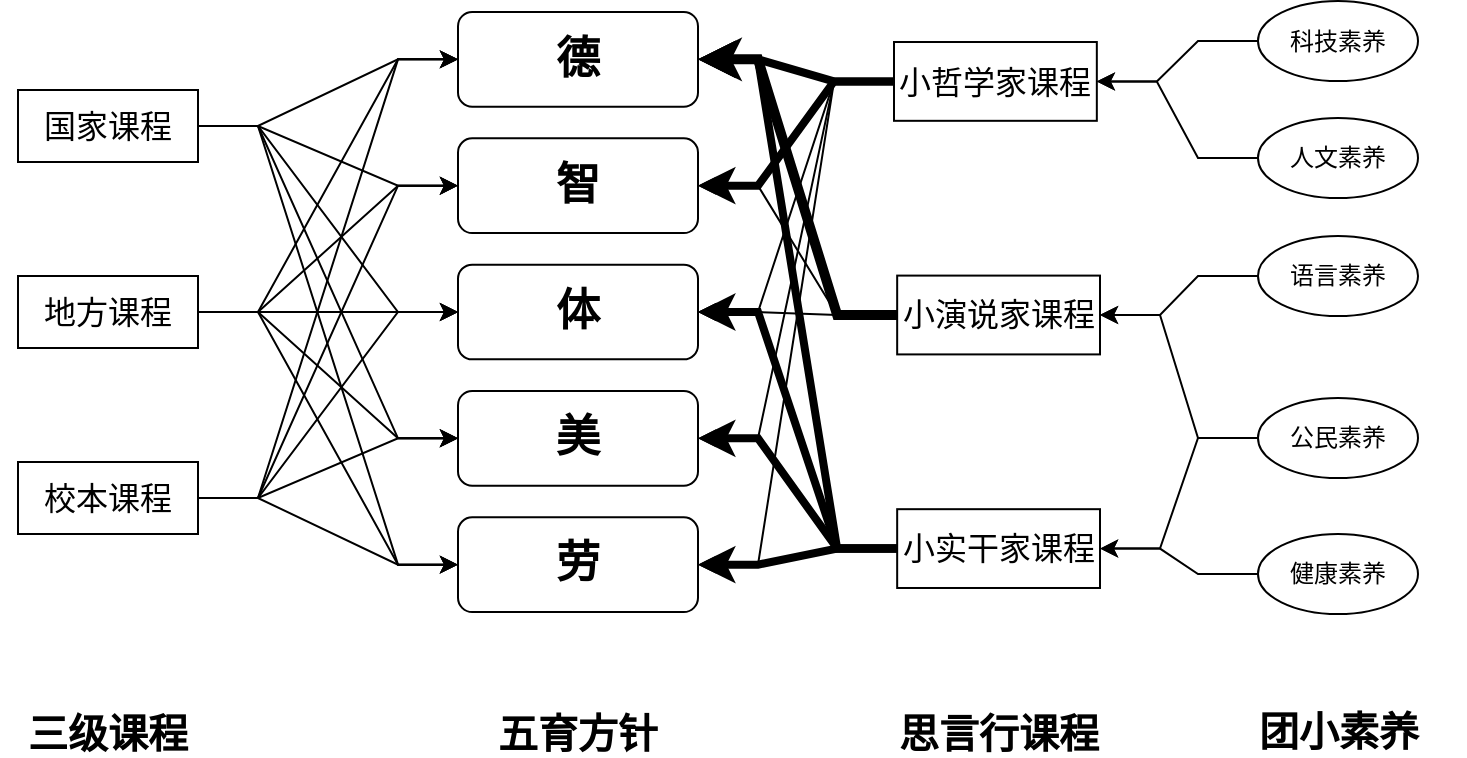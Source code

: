<mxfile version="10.7.7" type="github"><diagram id="G6YP2IkteShBToxpqwFq" name="Ã§Â¬Â¬ 1 Ã©Â¡Âµ"><mxGraphModel dx="1077" dy="601" grid="1" gridSize="10" guides="1" tooltips="1" connect="1" arrows="1" fold="1" page="1" pageScale="1" pageWidth="1169" pageHeight="827" math="0" shadow="0"><root><mxCell id="0"/><mxCell id="1" parent="0"/><mxCell id="YNx27zsSiDxyY1RSWRL6-8" value="" style="group;fontSize=22;fontStyle=1" parent="1" vertex="1" connectable="0"><mxGeometry x="540" y="100.0" width="120" height="300" as="geometry"/></mxCell><mxCell id="YNx27zsSiDxyY1RSWRL6-1" value="德" style="rounded=1;whiteSpace=wrap;html=1;fontSize=22;fontStyle=1" parent="YNx27zsSiDxyY1RSWRL6-8" vertex="1"><mxGeometry width="120" height="47.368" as="geometry"/></mxCell><mxCell id="YNx27zsSiDxyY1RSWRL6-2" value="智" style="rounded=1;whiteSpace=wrap;html=1;fontSize=22;fontStyle=1" parent="YNx27zsSiDxyY1RSWRL6-8" vertex="1"><mxGeometry y="63.158" width="120" height="47.368" as="geometry"/></mxCell><mxCell id="YNx27zsSiDxyY1RSWRL6-3" value="体" style="rounded=1;whiteSpace=wrap;html=1;fontSize=22;fontStyle=1" parent="YNx27zsSiDxyY1RSWRL6-8" vertex="1"><mxGeometry y="126.316" width="120" height="47.368" as="geometry"/></mxCell><mxCell id="YNx27zsSiDxyY1RSWRL6-6" value="美" style="rounded=1;whiteSpace=wrap;html=1;fontSize=22;fontStyle=1" parent="YNx27zsSiDxyY1RSWRL6-8" vertex="1"><mxGeometry y="189.474" width="120" height="47.368" as="geometry"/></mxCell><mxCell id="YNx27zsSiDxyY1RSWRL6-7" value="劳" style="rounded=1;whiteSpace=wrap;html=1;fontSize=22;fontStyle=1" parent="YNx27zsSiDxyY1RSWRL6-8" vertex="1"><mxGeometry y="252.632" width="120" height="47.368" as="geometry"/></mxCell><mxCell id="YNx27zsSiDxyY1RSWRL6-13" style="edgeStyle=entityRelationEdgeStyle;rounded=0;orthogonalLoop=1;jettySize=auto;html=1;exitX=1;exitY=0.5;exitDx=0;exitDy=0;entryX=0;entryY=0.5;entryDx=0;entryDy=0;fontSize=16;" parent="1" source="YNx27zsSiDxyY1RSWRL6-9" target="YNx27zsSiDxyY1RSWRL6-1" edge="1"><mxGeometry relative="1" as="geometry"/></mxCell><mxCell id="YNx27zsSiDxyY1RSWRL6-20" style="edgeStyle=entityRelationEdgeStyle;rounded=0;orthogonalLoop=1;jettySize=auto;html=1;entryX=0;entryY=0.5;entryDx=0;entryDy=0;fontSize=16;" parent="1" source="YNx27zsSiDxyY1RSWRL6-9" target="YNx27zsSiDxyY1RSWRL6-2" edge="1"><mxGeometry relative="1" as="geometry"/></mxCell><mxCell id="YNx27zsSiDxyY1RSWRL6-21" style="edgeStyle=entityRelationEdgeStyle;rounded=0;orthogonalLoop=1;jettySize=auto;html=1;entryX=0;entryY=0.5;entryDx=0;entryDy=0;fontSize=16;" parent="1" source="YNx27zsSiDxyY1RSWRL6-9" target="YNx27zsSiDxyY1RSWRL6-3" edge="1"><mxGeometry relative="1" as="geometry"/></mxCell><mxCell id="YNx27zsSiDxyY1RSWRL6-22" style="edgeStyle=entityRelationEdgeStyle;rounded=0;orthogonalLoop=1;jettySize=auto;html=1;fontSize=16;" parent="1" source="YNx27zsSiDxyY1RSWRL6-9" target="YNx27zsSiDxyY1RSWRL6-6" edge="1"><mxGeometry relative="1" as="geometry"/></mxCell><mxCell id="YNx27zsSiDxyY1RSWRL6-23" style="edgeStyle=entityRelationEdgeStyle;rounded=0;orthogonalLoop=1;jettySize=auto;html=1;fontSize=16;" parent="1" source="YNx27zsSiDxyY1RSWRL6-9" target="YNx27zsSiDxyY1RSWRL6-7" edge="1"><mxGeometry relative="1" as="geometry"/></mxCell><mxCell id="YNx27zsSiDxyY1RSWRL6-24" style="edgeStyle=entityRelationEdgeStyle;rounded=0;orthogonalLoop=1;jettySize=auto;html=1;entryX=0;entryY=0.5;entryDx=0;entryDy=0;fontSize=16;" parent="1" source="YNx27zsSiDxyY1RSWRL6-10" target="YNx27zsSiDxyY1RSWRL6-1" edge="1"><mxGeometry relative="1" as="geometry"/></mxCell><mxCell id="YNx27zsSiDxyY1RSWRL6-25" style="edgeStyle=entityRelationEdgeStyle;rounded=0;orthogonalLoop=1;jettySize=auto;html=1;entryX=0;entryY=0.5;entryDx=0;entryDy=0;fontSize=16;" parent="1" source="YNx27zsSiDxyY1RSWRL6-10" target="YNx27zsSiDxyY1RSWRL6-2" edge="1"><mxGeometry relative="1" as="geometry"/></mxCell><mxCell id="YNx27zsSiDxyY1RSWRL6-26" style="edgeStyle=entityRelationEdgeStyle;rounded=0;orthogonalLoop=1;jettySize=auto;html=1;fontSize=16;" parent="1" source="YNx27zsSiDxyY1RSWRL6-10" edge="1"><mxGeometry relative="1" as="geometry"><mxPoint x="540" y="250" as="targetPoint"/></mxGeometry></mxCell><mxCell id="YNx27zsSiDxyY1RSWRL6-28" style="edgeStyle=entityRelationEdgeStyle;rounded=0;orthogonalLoop=1;jettySize=auto;html=1;entryX=0;entryY=0.5;entryDx=0;entryDy=0;fontSize=16;" parent="1" source="YNx27zsSiDxyY1RSWRL6-10" target="YNx27zsSiDxyY1RSWRL6-6" edge="1"><mxGeometry relative="1" as="geometry"/></mxCell><mxCell id="YNx27zsSiDxyY1RSWRL6-29" style="edgeStyle=entityRelationEdgeStyle;rounded=0;orthogonalLoop=1;jettySize=auto;html=1;entryX=0;entryY=0.5;entryDx=0;entryDy=0;fontSize=16;" parent="1" source="YNx27zsSiDxyY1RSWRL6-10" target="YNx27zsSiDxyY1RSWRL6-7" edge="1"><mxGeometry relative="1" as="geometry"/></mxCell><mxCell id="YNx27zsSiDxyY1RSWRL6-30" style="edgeStyle=entityRelationEdgeStyle;rounded=0;orthogonalLoop=1;jettySize=auto;html=1;entryX=0;entryY=0.5;entryDx=0;entryDy=0;fontSize=16;" parent="1" source="YNx27zsSiDxyY1RSWRL6-11" target="YNx27zsSiDxyY1RSWRL6-1" edge="1"><mxGeometry relative="1" as="geometry"/></mxCell><mxCell id="YNx27zsSiDxyY1RSWRL6-31" style="edgeStyle=entityRelationEdgeStyle;rounded=0;orthogonalLoop=1;jettySize=auto;html=1;fontSize=16;" parent="1" source="YNx27zsSiDxyY1RSWRL6-11" target="YNx27zsSiDxyY1RSWRL6-2" edge="1"><mxGeometry relative="1" as="geometry"/></mxCell><mxCell id="YNx27zsSiDxyY1RSWRL6-32" style="edgeStyle=entityRelationEdgeStyle;rounded=0;orthogonalLoop=1;jettySize=auto;html=1;entryX=0;entryY=0.5;entryDx=0;entryDy=0;fontSize=16;" parent="1" source="YNx27zsSiDxyY1RSWRL6-11" target="YNx27zsSiDxyY1RSWRL6-3" edge="1"><mxGeometry relative="1" as="geometry"/></mxCell><mxCell id="YNx27zsSiDxyY1RSWRL6-33" style="edgeStyle=entityRelationEdgeStyle;rounded=0;orthogonalLoop=1;jettySize=auto;html=1;fontSize=16;" parent="1" source="YNx27zsSiDxyY1RSWRL6-11" target="YNx27zsSiDxyY1RSWRL6-6" edge="1"><mxGeometry relative="1" as="geometry"/></mxCell><mxCell id="YNx27zsSiDxyY1RSWRL6-34" style="edgeStyle=entityRelationEdgeStyle;rounded=0;orthogonalLoop=1;jettySize=auto;html=1;entryX=0;entryY=0.5;entryDx=0;entryDy=0;fontSize=16;" parent="1" source="YNx27zsSiDxyY1RSWRL6-11" target="YNx27zsSiDxyY1RSWRL6-7" edge="1"><mxGeometry relative="1" as="geometry"/></mxCell><mxCell id="YNx27zsSiDxyY1RSWRL6-35" value="" style="group" parent="1" vertex="1" connectable="0"><mxGeometry x="320" y="139" width="90" height="222" as="geometry"/></mxCell><mxCell id="YNx27zsSiDxyY1RSWRL6-9" value="国家课程" style="rounded=0;whiteSpace=wrap;html=1;fontSize=16;" parent="YNx27zsSiDxyY1RSWRL6-35" vertex="1"><mxGeometry width="90" height="36" as="geometry"/></mxCell><mxCell id="YNx27zsSiDxyY1RSWRL6-10" value="地方课程" style="rounded=0;whiteSpace=wrap;html=1;fontSize=16;" parent="YNx27zsSiDxyY1RSWRL6-35" vertex="1"><mxGeometry y="93" width="90" height="36" as="geometry"/></mxCell><mxCell id="YNx27zsSiDxyY1RSWRL6-11" value="校本课程" style="rounded=0;whiteSpace=wrap;html=1;fontSize=16;" parent="YNx27zsSiDxyY1RSWRL6-35" vertex="1"><mxGeometry y="186" width="90" height="36" as="geometry"/></mxCell><mxCell id="u1lkXInZw4eZePA5hxzn-15" style="edgeStyle=entityRelationEdgeStyle;rounded=0;orthogonalLoop=1;jettySize=auto;html=1;strokeWidth=4;" parent="1" source="u1lkXInZw4eZePA5hxzn-2" target="YNx27zsSiDxyY1RSWRL6-2" edge="1"><mxGeometry relative="1" as="geometry"/></mxCell><mxCell id="u1lkXInZw4eZePA5hxzn-20" style="edgeStyle=entityRelationEdgeStyle;rounded=0;orthogonalLoop=1;jettySize=auto;html=1;" parent="1" source="u1lkXInZw4eZePA5hxzn-3" target="YNx27zsSiDxyY1RSWRL6-2" edge="1"><mxGeometry relative="1" as="geometry"/></mxCell><mxCell id="u1lkXInZw4eZePA5hxzn-26" style="edgeStyle=entityRelationEdgeStyle;rounded=0;orthogonalLoop=1;jettySize=auto;html=1;strokeWidth=5;" parent="1" source="u1lkXInZw4eZePA5hxzn-3" target="YNx27zsSiDxyY1RSWRL6-1" edge="1"><mxGeometry relative="1" as="geometry"/></mxCell><mxCell id="u1lkXInZw4eZePA5hxzn-21" style="edgeStyle=entityRelationEdgeStyle;rounded=0;orthogonalLoop=1;jettySize=auto;html=1;strokeWidth=4;" parent="1" source="u1lkXInZw4eZePA5hxzn-4" target="YNx27zsSiDxyY1RSWRL6-3" edge="1"><mxGeometry relative="1" as="geometry"/></mxCell><mxCell id="u1lkXInZw4eZePA5hxzn-22" style="edgeStyle=entityRelationEdgeStyle;rounded=0;orthogonalLoop=1;jettySize=auto;html=1;strokeWidth=4;" parent="1" source="u1lkXInZw4eZePA5hxzn-4" target="YNx27zsSiDxyY1RSWRL6-7" edge="1"><mxGeometry relative="1" as="geometry"/></mxCell><mxCell id="u1lkXInZw4eZePA5hxzn-27" style="edgeStyle=entityRelationEdgeStyle;rounded=0;orthogonalLoop=1;jettySize=auto;html=1;strokeWidth=4;" parent="1" source="u1lkXInZw4eZePA5hxzn-4" target="YNx27zsSiDxyY1RSWRL6-6" edge="1"><mxGeometry relative="1" as="geometry"/></mxCell><mxCell id="u1lkXInZw4eZePA5hxzn-29" value="三级课程" style="text;html=1;strokeColor=none;fillColor=none;align=center;verticalAlign=middle;whiteSpace=wrap;rounded=0;fontSize=20;fontStyle=1" parent="1" vertex="1"><mxGeometry x="311" y="450" width="108" height="20" as="geometry"/></mxCell><mxCell id="u1lkXInZw4eZePA5hxzn-31" value="五育方针" style="text;html=1;strokeColor=none;fillColor=none;align=center;verticalAlign=middle;whiteSpace=wrap;rounded=0;fontSize=20;fontStyle=1" parent="1" vertex="1"><mxGeometry x="550" y="450" width="100" height="20" as="geometry"/></mxCell><mxCell id="u1lkXInZw4eZePA5hxzn-32" value="思言行课程" style="text;html=1;strokeColor=none;fillColor=none;align=center;verticalAlign=middle;whiteSpace=wrap;rounded=0;fontSize=20;fontStyle=1" parent="1" vertex="1"><mxGeometry x="754" y="450" width="113" height="20" as="geometry"/></mxCell><mxCell id="u1lkXInZw4eZePA5hxzn-38" style="edgeStyle=entityRelationEdgeStyle;rounded=0;orthogonalLoop=1;jettySize=auto;html=1;strokeWidth=4;fontSize=20;" parent="1" source="u1lkXInZw4eZePA5hxzn-2" target="YNx27zsSiDxyY1RSWRL6-1" edge="1"><mxGeometry relative="1" as="geometry"><mxPoint x="790" y="210" as="targetPoint"/></mxGeometry></mxCell><mxCell id="u1lkXInZw4eZePA5hxzn-39" style="edgeStyle=entityRelationEdgeStyle;rounded=0;orthogonalLoop=1;jettySize=auto;html=1;strokeWidth=4;fontSize=20;" parent="1" source="u1lkXInZw4eZePA5hxzn-4" target="YNx27zsSiDxyY1RSWRL6-1" edge="1"><mxGeometry relative="1" as="geometry"/></mxCell><mxCell id="u1lkXInZw4eZePA5hxzn-40" style="edgeStyle=entityRelationEdgeStyle;rounded=0;orthogonalLoop=1;jettySize=auto;html=1;strokeWidth=1;fontSize=20;" parent="1" source="u1lkXInZw4eZePA5hxzn-3" target="YNx27zsSiDxyY1RSWRL6-3" edge="1"><mxGeometry relative="1" as="geometry"/></mxCell><mxCell id="u1lkXInZw4eZePA5hxzn-41" style="edgeStyle=entityRelationEdgeStyle;rounded=0;orthogonalLoop=1;jettySize=auto;html=1;strokeWidth=1;fontSize=20;" parent="1" source="u1lkXInZw4eZePA5hxzn-2" target="YNx27zsSiDxyY1RSWRL6-3" edge="1"><mxGeometry relative="1" as="geometry"/></mxCell><mxCell id="u1lkXInZw4eZePA5hxzn-42" style="edgeStyle=entityRelationEdgeStyle;rounded=0;orthogonalLoop=1;jettySize=auto;html=1;strokeWidth=1;fontSize=20;" parent="1" source="u1lkXInZw4eZePA5hxzn-2" target="YNx27zsSiDxyY1RSWRL6-6" edge="1"><mxGeometry relative="1" as="geometry"/></mxCell><mxCell id="u1lkXInZw4eZePA5hxzn-43" style="edgeStyle=entityRelationEdgeStyle;rounded=0;orthogonalLoop=1;jettySize=auto;html=1;strokeWidth=1;fontSize=20;" parent="1" source="u1lkXInZw4eZePA5hxzn-2" target="YNx27zsSiDxyY1RSWRL6-7" edge="1"><mxGeometry relative="1" as="geometry"/></mxCell><mxCell id="OM7Tiv6k4cxGBxfmAzqv-2" value="" style="group" vertex="1" connectable="0" parent="1"><mxGeometry x="758" y="115" width="103" height="273" as="geometry"/></mxCell><mxCell id="u1lkXInZw4eZePA5hxzn-28" value="" style="group" parent="OM7Tiv6k4cxGBxfmAzqv-2" vertex="1" connectable="0"><mxGeometry x="1.585" y="8.297" width="101.415" height="264.703" as="geometry"/></mxCell><mxCell id="OM7Tiv6k4cxGBxfmAzqv-1" value="" style="group" vertex="1" connectable="0" parent="u1lkXInZw4eZePA5hxzn-28"><mxGeometry y="108.5" width="101.415" height="156.203" as="geometry"/></mxCell><mxCell id="u1lkXInZw4eZePA5hxzn-3" value="小演说家课程" style="rounded=0;whiteSpace=wrap;html=1;fontSize=16;flipV=1;" parent="OM7Tiv6k4cxGBxfmAzqv-1" vertex="1"><mxGeometry width="101.415" height="39.405" as="geometry"/></mxCell><mxCell id="u1lkXInZw4eZePA5hxzn-4" value="小实干家课程" style="rounded=0;whiteSpace=wrap;html=1;fontSize=16;flipV=1;" parent="OM7Tiv6k4cxGBxfmAzqv-1" vertex="1"><mxGeometry y="116.797" width="101.415" height="39.405" as="geometry"/></mxCell><mxCell id="u1lkXInZw4eZePA5hxzn-2" value="小哲学家课程" style="rounded=0;whiteSpace=wrap;html=1;fontSize=16;flipV=1;" parent="OM7Tiv6k4cxGBxfmAzqv-2" vertex="1"><mxGeometry width="101.415" height="39.405" as="geometry"/></mxCell><mxCell id="OM7Tiv6k4cxGBxfmAzqv-25" style="edgeStyle=entityRelationEdgeStyle;rounded=0;orthogonalLoop=1;jettySize=auto;html=1;" edge="1" parent="1" source="OM7Tiv6k4cxGBxfmAzqv-5" target="u1lkXInZw4eZePA5hxzn-2"><mxGeometry relative="1" as="geometry"/></mxCell><mxCell id="OM7Tiv6k4cxGBxfmAzqv-5" value="人文素养" style="ellipse;whiteSpace=wrap;html=1;" vertex="1" parent="1"><mxGeometry x="940" y="153" width="80" height="40" as="geometry"/></mxCell><mxCell id="OM7Tiv6k4cxGBxfmAzqv-26" style="edgeStyle=entityRelationEdgeStyle;rounded=0;orthogonalLoop=1;jettySize=auto;html=1;" edge="1" parent="1" source="OM7Tiv6k4cxGBxfmAzqv-7" target="u1lkXInZw4eZePA5hxzn-2"><mxGeometry relative="1" as="geometry"/></mxCell><mxCell id="OM7Tiv6k4cxGBxfmAzqv-7" value="科技素养" style="ellipse;whiteSpace=wrap;html=1;" vertex="1" parent="1"><mxGeometry x="940" y="94.5" width="80" height="40" as="geometry"/></mxCell><mxCell id="OM7Tiv6k4cxGBxfmAzqv-28" style="edgeStyle=entityRelationEdgeStyle;rounded=0;orthogonalLoop=1;jettySize=auto;html=1;" edge="1" parent="1" source="OM7Tiv6k4cxGBxfmAzqv-9" target="u1lkXInZw4eZePA5hxzn-4"><mxGeometry relative="1" as="geometry"/></mxCell><mxCell id="OM7Tiv6k4cxGBxfmAzqv-29" style="edgeStyle=entityRelationEdgeStyle;rounded=0;orthogonalLoop=1;jettySize=auto;html=1;" edge="1" parent="1" source="OM7Tiv6k4cxGBxfmAzqv-9" target="u1lkXInZw4eZePA5hxzn-3"><mxGeometry relative="1" as="geometry"/></mxCell><mxCell id="OM7Tiv6k4cxGBxfmAzqv-9" value="公民素养" style="ellipse;whiteSpace=wrap;html=1;" vertex="1" parent="1"><mxGeometry x="940" y="293" width="80" height="40" as="geometry"/></mxCell><mxCell id="OM7Tiv6k4cxGBxfmAzqv-27" style="edgeStyle=entityRelationEdgeStyle;rounded=0;orthogonalLoop=1;jettySize=auto;html=1;" edge="1" parent="1" source="OM7Tiv6k4cxGBxfmAzqv-10" target="u1lkXInZw4eZePA5hxzn-4"><mxGeometry relative="1" as="geometry"/></mxCell><mxCell id="OM7Tiv6k4cxGBxfmAzqv-10" value="健康素养" style="ellipse;whiteSpace=wrap;html=1;" vertex="1" parent="1"><mxGeometry x="940" y="361" width="80" height="40" as="geometry"/></mxCell><mxCell id="OM7Tiv6k4cxGBxfmAzqv-21" style="edgeStyle=entityRelationEdgeStyle;rounded=0;orthogonalLoop=1;jettySize=auto;html=1;" edge="1" parent="1" source="OM7Tiv6k4cxGBxfmAzqv-11" target="u1lkXInZw4eZePA5hxzn-3"><mxGeometry relative="1" as="geometry"/></mxCell><mxCell id="OM7Tiv6k4cxGBxfmAzqv-11" value="语言素养" style="ellipse;whiteSpace=wrap;html=1;" vertex="1" parent="1"><mxGeometry x="940" y="212" width="80" height="40" as="geometry"/></mxCell><mxCell id="OM7Tiv6k4cxGBxfmAzqv-30" value="团小素养" style="text;html=1;strokeColor=none;fillColor=none;align=center;verticalAlign=middle;whiteSpace=wrap;rounded=0;fontSize=20;fontStyle=1" vertex="1" parent="1"><mxGeometry x="916.5" y="449" width="127" height="20" as="geometry"/></mxCell></root></mxGraphModel></diagram></mxfile>